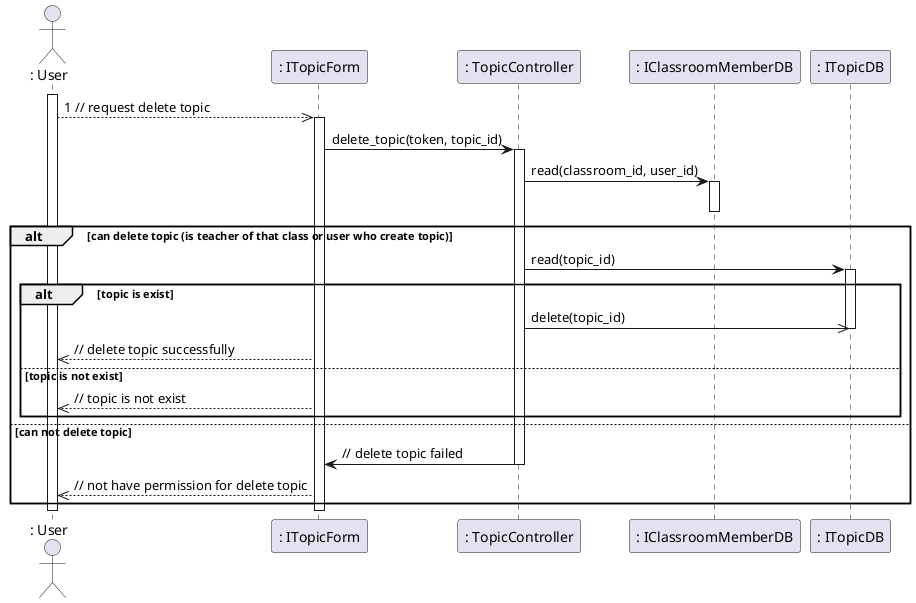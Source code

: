 @startuml deleteTopic

actor ": User"
activate ": User"

": User" -->> ": ITopicForm": 1 // request delete topic
activate ": ITopicForm"
": ITopicForm" -> ": TopicController": delete_topic(token, topic_id)
activate ": TopicController"
": TopicController" -> ": IClassroomMemberDB": read(classroom_id, user_id)
activate ": IClassroomMemberDB"
deactivate ": IClassroomMemberDB"
alt can delete topic (is teacher of that class or user who create topic)
    ": TopicController" -> ": ITopicDB": read(topic_id)
    activate ": ITopicDB"
    alt topic is exist
        ": TopicController" ->> ": ITopicDB": delete(topic_id)
        deactivate ": ITopicDB"
        ": ITopicForm" -->> ": User": // delete topic successfully
    else topic is not exist
        ": ITopicForm" -->> ": User": // topic is not exist
    end
    
else can not delete topic
    ": TopicController" -> ": ITopicForm": // delete topic failed
    deactivate ": TopicController"
    ": ITopicForm" -->> ": User": // not have permission for delete topic
end

deactivate ": User"
deactivate ": ITopicForm"


@enduml
